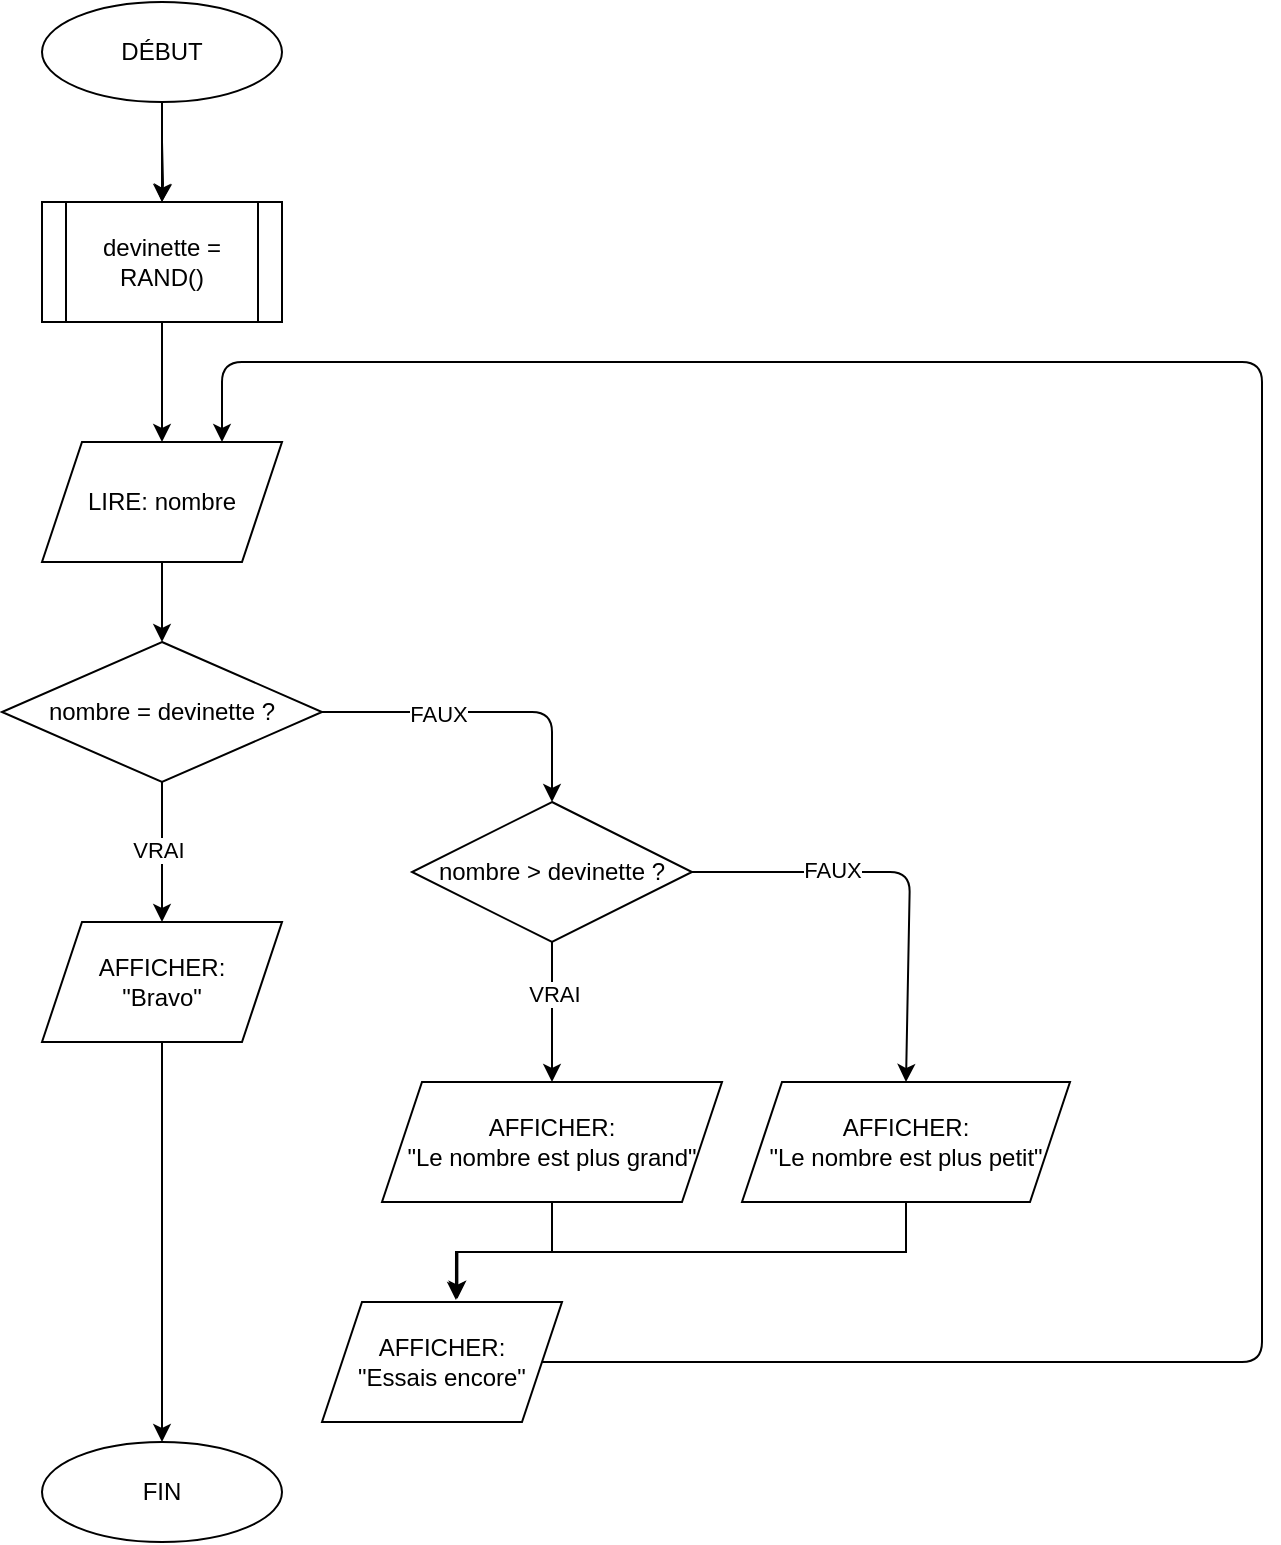 <mxfile pages="7">
    <diagram name="Page-1" id="5eX4Q030cal43u4tE9cf">
        <mxGraphModel dx="772" dy="374" grid="1" gridSize="10" guides="1" tooltips="1" connect="1" arrows="1" fold="1" page="1" pageScale="1" pageWidth="827" pageHeight="1169" math="0" shadow="0">
            <root>
                <mxCell id="0"/>
                <mxCell id="1" parent="0"/>
                <mxCell id="2" value="" style="edgeStyle=orthogonalEdgeStyle;rounded=0;orthogonalLoop=1;jettySize=auto;html=1;" edge="1" parent="1" target="5">
                    <mxGeometry relative="1" as="geometry">
                        <mxPoint x="120" y="160" as="sourcePoint"/>
                    </mxGeometry>
                </mxCell>
                <mxCell id="4" style="edgeStyle=none;html=1;exitX=0.5;exitY=1;exitDx=0;exitDy=0;entryX=0.5;entryY=0;entryDx=0;entryDy=0;" edge="1" parent="1" source="5" target="7">
                    <mxGeometry relative="1" as="geometry"/>
                </mxCell>
                <mxCell id="5" value="devinette = RAND()" style="shape=process;whiteSpace=wrap;html=1;backgroundOutline=1;" vertex="1" parent="1">
                    <mxGeometry x="60" y="190" width="120" height="60" as="geometry"/>
                </mxCell>
                <mxCell id="6" style="edgeStyle=none;html=1;exitX=0.5;exitY=1;exitDx=0;exitDy=0;entryX=0.5;entryY=0;entryDx=0;entryDy=0;" edge="1" parent="1" source="7" target="12">
                    <mxGeometry relative="1" as="geometry"/>
                </mxCell>
                <mxCell id="7" value="LIRE: nombre" style="shape=parallelogram;perimeter=parallelogramPerimeter;whiteSpace=wrap;html=1;fixedSize=1;" vertex="1" parent="1">
                    <mxGeometry x="60" y="310" width="120" height="60" as="geometry"/>
                </mxCell>
                <mxCell id="8" style="edgeStyle=none;html=1;exitX=0.5;exitY=1;exitDx=0;exitDy=0;entryX=0.5;entryY=0;entryDx=0;entryDy=0;" edge="1" parent="1" source="12" target="14">
                    <mxGeometry relative="1" as="geometry"/>
                </mxCell>
                <mxCell id="9" value="VRAI" style="edgeLabel;html=1;align=center;verticalAlign=middle;resizable=0;points=[];" vertex="1" connectable="0" parent="8">
                    <mxGeometry x="-0.048" y="-2" relative="1" as="geometry">
                        <mxPoint as="offset"/>
                    </mxGeometry>
                </mxCell>
                <mxCell id="10" style="edgeStyle=none;html=1;exitX=1;exitY=0.5;exitDx=0;exitDy=0;entryX=0.5;entryY=0;entryDx=0;entryDy=0;" edge="1" parent="1" source="12" target="21">
                    <mxGeometry relative="1" as="geometry">
                        <Array as="points">
                            <mxPoint x="315" y="445"/>
                        </Array>
                        <mxPoint x="290" y="490" as="targetPoint"/>
                    </mxGeometry>
                </mxCell>
                <mxCell id="11" value="FAUX" style="edgeLabel;html=1;align=center;verticalAlign=middle;resizable=0;points=[];" vertex="1" connectable="0" parent="10">
                    <mxGeometry x="-0.273" y="-1" relative="1" as="geometry">
                        <mxPoint as="offset"/>
                    </mxGeometry>
                </mxCell>
                <mxCell id="12" value="nombre = devinette ?" style="rhombus;whiteSpace=wrap;html=1;" vertex="1" parent="1">
                    <mxGeometry x="40" y="410" width="160" height="70" as="geometry"/>
                </mxCell>
                <mxCell id="13" style="edgeStyle=none;html=1;exitX=0.5;exitY=1;exitDx=0;exitDy=0;entryX=0.5;entryY=0;entryDx=0;entryDy=0;" edge="1" parent="1" source="14" target="30">
                    <mxGeometry relative="1" as="geometry">
                        <mxPoint x="120" y="660" as="targetPoint"/>
                    </mxGeometry>
                </mxCell>
                <mxCell id="14" value="AFFICHER:&lt;br&gt;&quot;Bravo&quot;" style="shape=parallelogram;perimeter=parallelogramPerimeter;whiteSpace=wrap;html=1;fixedSize=1;" vertex="1" parent="1">
                    <mxGeometry x="60" y="550" width="120" height="60" as="geometry"/>
                </mxCell>
                <mxCell id="15" style="edgeStyle=none;html=1;entryX=0.75;entryY=0;entryDx=0;entryDy=0;exitX=1;exitY=0.5;exitDx=0;exitDy=0;" edge="1" parent="1" source="16" target="7">
                    <mxGeometry relative="1" as="geometry">
                        <Array as="points">
                            <mxPoint x="470" y="770"/>
                            <mxPoint x="670" y="770"/>
                            <mxPoint x="670" y="270"/>
                            <mxPoint x="480" y="270"/>
                            <mxPoint x="150" y="270"/>
                        </Array>
                        <mxPoint x="360" y="720" as="sourcePoint"/>
                    </mxGeometry>
                </mxCell>
                <mxCell id="16" value="AFFICHER:&lt;br&gt;&quot;Essais encore&quot;" style="shape=parallelogram;perimeter=parallelogramPerimeter;whiteSpace=wrap;html=1;fixedSize=1;" vertex="1" parent="1">
                    <mxGeometry x="200" y="740" width="120" height="60" as="geometry"/>
                </mxCell>
                <mxCell id="17" style="edgeStyle=none;html=1;exitX=0.5;exitY=1;exitDx=0;exitDy=0;entryX=0.5;entryY=0;entryDx=0;entryDy=0;" edge="1" parent="1" target="5" source="28">
                    <mxGeometry relative="1" as="geometry">
                        <mxPoint x="120" y="160" as="sourcePoint"/>
                    </mxGeometry>
                </mxCell>
                <mxCell id="19" style="edgeStyle=orthogonalEdgeStyle;rounded=0;orthogonalLoop=1;jettySize=auto;html=1;exitX=0.5;exitY=1;exitDx=0;exitDy=0;entryX=0.5;entryY=0;entryDx=0;entryDy=0;" edge="1" parent="1" source="21" target="24">
                    <mxGeometry relative="1" as="geometry"/>
                </mxCell>
                <mxCell id="20" value="VRAI" style="edgeLabel;html=1;align=center;verticalAlign=middle;resizable=0;points=[];" vertex="1" connectable="0" parent="19">
                    <mxGeometry x="-0.267" y="1" relative="1" as="geometry">
                        <mxPoint as="offset"/>
                    </mxGeometry>
                </mxCell>
                <mxCell id="21" value="nombre &amp;gt; devinette ?" style="rhombus;whiteSpace=wrap;html=1;" vertex="1" parent="1">
                    <mxGeometry x="245" y="490" width="140" height="70" as="geometry"/>
                </mxCell>
                <mxCell id="22" style="edgeStyle=none;html=1;exitX=1;exitY=0.5;exitDx=0;exitDy=0;entryX=0.5;entryY=0;entryDx=0;entryDy=0;" edge="1" parent="1" source="21" target="25">
                    <mxGeometry relative="1" as="geometry">
                        <Array as="points">
                            <mxPoint x="494" y="525"/>
                        </Array>
                        <mxPoint x="390" y="530" as="sourcePoint"/>
                        <mxPoint x="470" y="600" as="targetPoint"/>
                    </mxGeometry>
                </mxCell>
                <mxCell id="23" value="FAUX" style="edgeLabel;html=1;align=center;verticalAlign=middle;resizable=0;points=[];" vertex="1" connectable="0" parent="22">
                    <mxGeometry x="-0.346" y="1" relative="1" as="geometry">
                        <mxPoint as="offset"/>
                    </mxGeometry>
                </mxCell>
                <mxCell id="24" value="AFFICHER:&lt;br&gt;&quot;Le nombre est plus grand&quot;" style="shape=parallelogram;perimeter=parallelogramPerimeter;whiteSpace=wrap;html=1;fixedSize=1;" vertex="1" parent="1">
                    <mxGeometry x="230" y="630" width="170" height="60" as="geometry"/>
                </mxCell>
                <mxCell id="25" value="AFFICHER:&lt;br&gt;&quot;Le nombre est plus petit&quot;" style="shape=parallelogram;perimeter=parallelogramPerimeter;whiteSpace=wrap;html=1;fixedSize=1;" vertex="1" parent="1">
                    <mxGeometry x="410" y="630" width="164" height="60" as="geometry"/>
                </mxCell>
                <mxCell id="26" style="edgeStyle=orthogonalEdgeStyle;rounded=0;orthogonalLoop=1;jettySize=auto;html=1;exitX=0.5;exitY=1;exitDx=0;exitDy=0;entryX=0.558;entryY=-0.017;entryDx=0;entryDy=0;entryPerimeter=0;" edge="1" parent="1" source="24" target="16">
                    <mxGeometry relative="1" as="geometry"/>
                </mxCell>
                <mxCell id="27" style="edgeStyle=orthogonalEdgeStyle;rounded=0;orthogonalLoop=1;jettySize=auto;html=1;exitX=0.5;exitY=1;exitDx=0;exitDy=0;entryX=0.564;entryY=-0.028;entryDx=0;entryDy=0;entryPerimeter=0;" edge="1" parent="1" source="25" target="16">
                    <mxGeometry relative="1" as="geometry"/>
                </mxCell>
                <mxCell id="28" value="DÉBUT" style="ellipse;whiteSpace=wrap;html=1;" vertex="1" parent="1">
                    <mxGeometry x="60" y="90" width="120" height="50" as="geometry"/>
                </mxCell>
                <mxCell id="30" value="FIN" style="ellipse;whiteSpace=wrap;html=1;" vertex="1" parent="1">
                    <mxGeometry x="60" y="810" width="120" height="50" as="geometry"/>
                </mxCell>
            </root>
        </mxGraphModel>
    </diagram>
    <diagram id="BtFexejdZ64q9sORLQ9k" name="Page-2">
        <mxGraphModel dx="1034" dy="458" grid="1" gridSize="10" guides="1" tooltips="1" connect="1" arrows="1" fold="1" page="1" pageScale="1" pageWidth="827" pageHeight="1169" math="0" shadow="0">
            <root>
                <mxCell id="0"/>
                <mxCell id="1" parent="0"/>
                <mxCell id="m4159YTi05dSgR7cBVEY-1" style="edgeStyle=none;html=1;exitX=0.5;exitY=1;exitDx=0;exitDy=0;entryX=0.5;entryY=0;entryDx=0;entryDy=0;" edge="1" parent="1" source="m4159YTi05dSgR7cBVEY-2" target="m4159YTi05dSgR7cBVEY-5">
                    <mxGeometry relative="1" as="geometry"/>
                </mxCell>
                <mxCell id="m4159YTi05dSgR7cBVEY-2" value="DÉBUT" style="rounded=1;whiteSpace=wrap;html=1;" vertex="1" parent="1">
                    <mxGeometry x="70" y="130" width="120" height="60" as="geometry"/>
                </mxCell>
                <mxCell id="m4159YTi05dSgR7cBVEY-3" value="FIN" style="rounded=1;whiteSpace=wrap;html=1;" vertex="1" parent="1">
                    <mxGeometry x="70" y="890" width="120" height="60" as="geometry"/>
                </mxCell>
                <mxCell id="m4159YTi05dSgR7cBVEY-4" style="edgeStyle=none;html=1;exitX=0.5;exitY=1;exitDx=0;exitDy=0;entryX=0.5;entryY=0;entryDx=0;entryDy=0;" edge="1" parent="1" source="m4159YTi05dSgR7cBVEY-5" target="m4159YTi05dSgR7cBVEY-7">
                    <mxGeometry relative="1" as="geometry"/>
                </mxCell>
                <mxCell id="m4159YTi05dSgR7cBVEY-5" value="AFFICHER &quot;Veuillez saisir la longueur du rectangle&quot;" style="rounded=0;whiteSpace=wrap;html=1;" vertex="1" parent="1">
                    <mxGeometry x="70" y="230" width="120" height="60" as="geometry"/>
                </mxCell>
                <mxCell id="m4159YTi05dSgR7cBVEY-6" value="" style="edgeStyle=none;html=1;" edge="1" parent="1" source="m4159YTi05dSgR7cBVEY-7" target="m4159YTi05dSgR7cBVEY-9">
                    <mxGeometry relative="1" as="geometry"/>
                </mxCell>
                <mxCell id="m4159YTi05dSgR7cBVEY-7" value="LIRE longueur" style="shape=parallelogram;perimeter=parallelogramPerimeter;whiteSpace=wrap;html=1;fixedSize=1;" vertex="1" parent="1">
                    <mxGeometry x="70" y="330" width="120" height="60" as="geometry"/>
                </mxCell>
                <mxCell id="m4159YTi05dSgR7cBVEY-8" value="" style="edgeStyle=none;html=1;" edge="1" parent="1" source="m4159YTi05dSgR7cBVEY-9" target="m4159YTi05dSgR7cBVEY-11">
                    <mxGeometry relative="1" as="geometry"/>
                </mxCell>
                <mxCell id="m4159YTi05dSgR7cBVEY-9" value="AFFICHER &quot;Veuillez saisir la largeur du rectangle&quot;" style="whiteSpace=wrap;html=1;" vertex="1" parent="1">
                    <mxGeometry x="70" y="440" width="120" height="60" as="geometry"/>
                </mxCell>
                <mxCell id="m4159YTi05dSgR7cBVEY-10" value="" style="edgeStyle=none;html=1;" edge="1" parent="1" source="m4159YTi05dSgR7cBVEY-11" target="m4159YTi05dSgR7cBVEY-13">
                    <mxGeometry relative="1" as="geometry"/>
                </mxCell>
                <mxCell id="m4159YTi05dSgR7cBVEY-11" value="LIRE largeur" style="shape=parallelogram;perimeter=parallelogramPerimeter;whiteSpace=wrap;html=1;fixedSize=1;" vertex="1" parent="1">
                    <mxGeometry x="70" y="550" width="120" height="60" as="geometry"/>
                </mxCell>
                <mxCell id="m4159YTi05dSgR7cBVEY-12" value="" style="edgeStyle=none;html=1;" edge="1" parent="1" source="m4159YTi05dSgR7cBVEY-13" target="m4159YTi05dSgR7cBVEY-15">
                    <mxGeometry relative="1" as="geometry"/>
                </mxCell>
                <mxCell id="m4159YTi05dSgR7cBVEY-13" value="CALCULER aire = longueur x largeur" style="whiteSpace=wrap;html=1;" vertex="1" parent="1">
                    <mxGeometry x="70" y="670" width="120" height="60" as="geometry"/>
                </mxCell>
                <mxCell id="m4159YTi05dSgR7cBVEY-14" style="edgeStyle=none;html=1;exitX=0.5;exitY=1;exitDx=0;exitDy=0;entryX=0.5;entryY=0;entryDx=0;entryDy=0;" edge="1" parent="1" source="m4159YTi05dSgR7cBVEY-15" target="m4159YTi05dSgR7cBVEY-3">
                    <mxGeometry relative="1" as="geometry"/>
                </mxCell>
                <mxCell id="m4159YTi05dSgR7cBVEY-15" value="AFFICHER &quot;L'aire du rectangle est: &quot; aire" style="whiteSpace=wrap;html=1;" vertex="1" parent="1">
                    <mxGeometry x="70" y="790" width="120" height="60" as="geometry"/>
                </mxCell>
            </root>
        </mxGraphModel>
    </diagram>
    <diagram id="sdB3q6RiLR2rOzRtmzpr" name="Page-3">
        <mxGraphModel dx="392" dy="451" grid="1" gridSize="10" guides="1" tooltips="1" connect="1" arrows="1" fold="1" page="1" pageScale="1" pageWidth="827" pageHeight="1169" math="0" shadow="0">
            <root>
                <mxCell id="0"/>
                <mxCell id="1" parent="0"/>
                <mxCell id="srWkxfmoEyLZCl1tzg56-6" style="edgeStyle=orthogonalEdgeStyle;rounded=0;orthogonalLoop=1;jettySize=auto;html=1;exitX=0.5;exitY=1;exitDx=0;exitDy=0;entryX=0.5;entryY=0;entryDx=0;entryDy=0;" edge="1" parent="1" source="1Uzi8sGTm2Drs4TYPaYb-1" target="srWkxfmoEyLZCl1tzg56-1">
                    <mxGeometry relative="1" as="geometry"/>
                </mxCell>
                <mxCell id="1Uzi8sGTm2Drs4TYPaYb-1" value="DÉBUT" style="rounded=1;whiteSpace=wrap;html=1;" vertex="1" parent="1">
                    <mxGeometry x="120" y="40" width="120" height="60" as="geometry"/>
                </mxCell>
                <mxCell id="srWkxfmoEyLZCl1tzg56-8" style="edgeStyle=orthogonalEdgeStyle;rounded=0;orthogonalLoop=1;jettySize=auto;html=1;exitX=0.5;exitY=1;exitDx=0;exitDy=0;" edge="1" parent="1" source="1Uzi8sGTm2Drs4TYPaYb-2" target="srWkxfmoEyLZCl1tzg56-2">
                    <mxGeometry relative="1" as="geometry"/>
                </mxCell>
                <mxCell id="1Uzi8sGTm2Drs4TYPaYb-2" value="LIRE rayon" style="shape=parallelogram;perimeter=parallelogramPerimeter;whiteSpace=wrap;html=1;fixedSize=1;" vertex="1" parent="1">
                    <mxGeometry x="90" y="270" width="160" height="60" as="geometry"/>
                </mxCell>
                <mxCell id="srWkxfmoEyLZCl1tzg56-1" value="AFFICHER &quot;&lt;span style=&quot;font-size: 11pt; line-height: 15.693px;&quot;&gt;Veuillez saisir le rayon du cercle :&lt;/span&gt;&quot;" style="rounded=0;whiteSpace=wrap;html=1;" vertex="1" parent="1">
                    <mxGeometry x="100" y="160" width="160" height="60" as="geometry"/>
                </mxCell>
                <mxCell id="srWkxfmoEyLZCl1tzg56-9" value="" style="edgeStyle=orthogonalEdgeStyle;rounded=0;orthogonalLoop=1;jettySize=auto;html=1;" edge="1" parent="1" source="srWkxfmoEyLZCl1tzg56-2" target="srWkxfmoEyLZCl1tzg56-3">
                    <mxGeometry relative="1" as="geometry"/>
                </mxCell>
                <mxCell id="srWkxfmoEyLZCl1tzg56-2" value="CALCULER circonference = 2 * PI * rayon" style="rounded=0;whiteSpace=wrap;html=1;" vertex="1" parent="1">
                    <mxGeometry x="90" y="370" width="160" height="60" as="geometry"/>
                </mxCell>
                <mxCell id="srWkxfmoEyLZCl1tzg56-10" value="" style="edgeStyle=orthogonalEdgeStyle;rounded=0;orthogonalLoop=1;jettySize=auto;html=1;" edge="1" parent="1" source="srWkxfmoEyLZCl1tzg56-3" target="srWkxfmoEyLZCl1tzg56-5">
                    <mxGeometry relative="1" as="geometry"/>
                </mxCell>
                <mxCell id="srWkxfmoEyLZCl1tzg56-3" value="AFFICHER &quot;&lt;span style=&quot;font-size:11.0pt;line-height:107%;&lt;br/&gt;font-family:&amp;quot;Calibri&amp;quot;,sans-serif;mso-ascii-theme-font:minor-latin;mso-fareast-font-family:&lt;br/&gt;Calibri;mso-fareast-theme-font:minor-latin;mso-hansi-theme-font:minor-latin;&lt;br/&gt;mso-bidi-theme-font:minor-latin;mso-ansi-language:FR-CA;mso-fareast-language:&lt;br/&gt;EN-US;mso-bidi-language:AR-SA&quot;&gt;La circonférence du cercle est : &quot;&lt;br/&gt;circonference&lt;/span&gt;&quot;" style="rounded=0;whiteSpace=wrap;html=1;" vertex="1" parent="1">
                    <mxGeometry x="75" y="470" width="190" height="60" as="geometry"/>
                </mxCell>
                <mxCell id="srWkxfmoEyLZCl1tzg56-5" value="FIN" style="rounded=1;whiteSpace=wrap;html=1;" vertex="1" parent="1">
                    <mxGeometry x="110" y="585" width="120" height="60" as="geometry"/>
                </mxCell>
                <mxCell id="srWkxfmoEyLZCl1tzg56-7" style="edgeStyle=orthogonalEdgeStyle;rounded=0;orthogonalLoop=1;jettySize=auto;html=1;exitX=0.5;exitY=1;exitDx=0;exitDy=0;entryX=0.558;entryY=-0.017;entryDx=0;entryDy=0;entryPerimeter=0;" edge="1" parent="1" source="srWkxfmoEyLZCl1tzg56-1" target="1Uzi8sGTm2Drs4TYPaYb-2">
                    <mxGeometry relative="1" as="geometry"/>
                </mxCell>
            </root>
        </mxGraphModel>
    </diagram>
    <diagram id="1wRHwCY2B2gN1H9mx7yu" name="Page-4">
        <mxGraphModel dx="392" dy="451" grid="1" gridSize="10" guides="1" tooltips="1" connect="1" arrows="1" fold="1" page="1" pageScale="1" pageWidth="827" pageHeight="1169" math="0" shadow="0">
            <root>
                <mxCell id="0"/>
                <mxCell id="1" parent="0"/>
                <mxCell id="6Qdc_yV_WzYwVpa7C919-7" style="edgeStyle=orthogonalEdgeStyle;rounded=0;orthogonalLoop=1;jettySize=auto;html=1;exitX=0.5;exitY=1;exitDx=0;exitDy=0;entryX=0.5;entryY=0;entryDx=0;entryDy=0;" edge="1" parent="1" source="6Qdc_yV_WzYwVpa7C919-1" target="6Qdc_yV_WzYwVpa7C919-2">
                    <mxGeometry relative="1" as="geometry"/>
                </mxCell>
                <mxCell id="6Qdc_yV_WzYwVpa7C919-1" value="DÉBUT" style="rounded=1;whiteSpace=wrap;html=1;" vertex="1" parent="1">
                    <mxGeometry x="130" y="30" width="120" height="60" as="geometry"/>
                </mxCell>
                <mxCell id="6Qdc_yV_WzYwVpa7C919-8" style="edgeStyle=orthogonalEdgeStyle;rounded=0;orthogonalLoop=1;jettySize=auto;html=1;exitX=0.5;exitY=1;exitDx=0;exitDy=0;" edge="1" parent="1" source="6Qdc_yV_WzYwVpa7C919-2" target="6Qdc_yV_WzYwVpa7C919-3">
                    <mxGeometry relative="1" as="geometry"/>
                </mxCell>
                <mxCell id="6Qdc_yV_WzYwVpa7C919-2" value="AFFICHER &quot;&lt;span style=&quot;font-size:11.0pt;line-height:107%;&lt;br/&gt;font-family:&amp;quot;Calibri&amp;quot;,sans-serif;mso-ascii-theme-font:minor-latin;mso-fareast-font-family:&lt;br/&gt;Calibri;mso-fareast-theme-font:minor-latin;mso-hansi-theme-font:minor-latin;&lt;br/&gt;mso-bidi-theme-font:minor-latin;mso-ansi-language:FR-CA;mso-fareast-language:&lt;br/&gt;EN-US;mso-bidi-language:AR-SA&quot;&gt;Veuillez saisir une température en Fahrenheit :&lt;/span&gt;&quot;" style="rounded=0;whiteSpace=wrap;html=1;" vertex="1" parent="1">
                    <mxGeometry x="115" y="140" width="150" height="60" as="geometry"/>
                </mxCell>
                <mxCell id="6Qdc_yV_WzYwVpa7C919-9" value="" style="edgeStyle=orthogonalEdgeStyle;rounded=0;orthogonalLoop=1;jettySize=auto;html=1;" edge="1" parent="1" source="6Qdc_yV_WzYwVpa7C919-3" target="6Qdc_yV_WzYwVpa7C919-4">
                    <mxGeometry relative="1" as="geometry"/>
                </mxCell>
                <mxCell id="6Qdc_yV_WzYwVpa7C919-3" value="LIRE tempFarenheit" style="shape=parallelogram;perimeter=parallelogramPerimeter;whiteSpace=wrap;html=1;fixedSize=1;" vertex="1" parent="1">
                    <mxGeometry x="120" y="260" width="140" height="50" as="geometry"/>
                </mxCell>
                <mxCell id="6Qdc_yV_WzYwVpa7C919-10" value="" style="edgeStyle=orthogonalEdgeStyle;rounded=0;orthogonalLoop=1;jettySize=auto;html=1;" edge="1" parent="1" source="6Qdc_yV_WzYwVpa7C919-4" target="6Qdc_yV_WzYwVpa7C919-5">
                    <mxGeometry relative="1" as="geometry"/>
                </mxCell>
                <mxCell id="6Qdc_yV_WzYwVpa7C919-4" value="CALCULER tempCelsius = (tempFarenheit - 32) * 5 / 9" style="rounded=0;whiteSpace=wrap;html=1;" vertex="1" parent="1">
                    <mxGeometry x="112.5" y="370" width="155" height="60" as="geometry"/>
                </mxCell>
                <mxCell id="6Qdc_yV_WzYwVpa7C919-11" value="" style="edgeStyle=orthogonalEdgeStyle;rounded=0;orthogonalLoop=1;jettySize=auto;html=1;" edge="1" parent="1" source="6Qdc_yV_WzYwVpa7C919-5" target="6Qdc_yV_WzYwVpa7C919-6">
                    <mxGeometry relative="1" as="geometry"/>
                </mxCell>
                <mxCell id="6Qdc_yV_WzYwVpa7C919-5" value="AFFICHER &quot;&lt;span style=&quot;font-size:11.0pt;line-height:107%;&lt;br/&gt;font-family:&amp;quot;Calibri&amp;quot;,sans-serif;mso-ascii-theme-font:minor-latin;mso-fareast-font-family:&lt;br/&gt;Calibri;mso-fareast-theme-font:minor-latin;mso-hansi-theme-font:minor-latin;&lt;br/&gt;mso-bidi-theme-font:minor-latin;mso-ansi-language:FR-CA;mso-fareast-language:&lt;br/&gt;EN-US;mso-bidi-language:AR-SA&quot;&gt;La température en Celsius est : &quot;&lt;br/&gt;tempCelsius&lt;/span&gt;&lt;span style=&quot;color: rgba(0, 0, 0, 0); font-family: monospace; font-size: 0px; text-align: start; text-wrap: nowrap;&quot;&gt;%3CmxGraphModel%3E%3Croot%3E%3CmxCell%20id%3D%220%22%2F%3E%3CmxCell%20id%3D%221%22%20parent%3D%220%22%2F%3E%3CmxCell%20id%3D%222%22%20value%3D%22AFFICHER%20%26quot%3B%26lt%3Bspan%20style%3D%26quot%3Bfont-size%3A11.0pt%3Bline-height%3A107%25%3B%26lt%3Bbr%2F%26gt%3Bfont-family%3A%26amp%3Bquot%3BCalibri%26amp%3Bquot%3B%2Csans-serif%3Bmso-ascii-theme-font%3Aminor-latin%3Bmso-fareast-font-family%3A%26lt%3Bbr%2F%26gt%3BCalibri%3Bmso-fareast-theme-font%3Aminor-latin%3Bmso-hansi-theme-font%3Aminor-latin%3B%26lt%3Bbr%2F%26gt%3Bmso-bidi-theme-font%3Aminor-latin%3Bmso-ansi-language%3AFR-CA%3Bmso-fareast-language%3A%26lt%3Bbr%2F%26gt%3BEN-US%3Bmso-bidi-language%3AAR-SA%26quot%3B%26gt%3BVeuillez%20saisir%20une%20temp%C3%A9rature%20en%20Fahrenheit%20%3A%26lt%3B%2Fspan%26gt%3B%26quot%3B%22%20style%3D%22rounded%3D0%3BwhiteSpace%3Dwrap%3Bhtml%3D1%3B%22%20vertex%3D%221%22%20parent%3D%221%22%3E%3CmxGeometry%20x%3D%22115%22%20y%3D%22140%22%20width%3D%22150%22%20height%3D%2260%22%20as%3D%22geometry%22%2F%3E%3C%2FmxCell%3E%3C%2Froot%3E%3C%2FmxGraphModel%3E&lt;/span&gt;&quot;" style="rounded=0;whiteSpace=wrap;html=1;" vertex="1" parent="1">
                    <mxGeometry x="105" y="470" width="170" height="70" as="geometry"/>
                </mxCell>
                <mxCell id="6Qdc_yV_WzYwVpa7C919-6" value="FIN" style="rounded=1;whiteSpace=wrap;html=1;" vertex="1" parent="1">
                    <mxGeometry x="130" y="570" width="120" height="60" as="geometry"/>
                </mxCell>
            </root>
        </mxGraphModel>
    </diagram>
    <diagram id="-vMFQqii8Rf9ohioS8Fd" name="Page-5">
        <mxGraphModel dx="537" dy="457" grid="1" gridSize="10" guides="1" tooltips="1" connect="1" arrows="1" fold="1" page="1" pageScale="1" pageWidth="827" pageHeight="1169" math="0" shadow="0">
            <root>
                <mxCell id="0"/>
                <mxCell id="1" parent="0"/>
                <mxCell id="SHipN6LYyHBsjLesFodC-18" value="" style="edgeStyle=orthogonalEdgeStyle;rounded=0;orthogonalLoop=1;jettySize=auto;html=1;" edge="1" parent="1" source="SHipN6LYyHBsjLesFodC-1" target="SHipN6LYyHBsjLesFodC-3">
                    <mxGeometry relative="1" as="geometry"/>
                </mxCell>
                <mxCell id="SHipN6LYyHBsjLesFodC-1" value="DÉBUT" style="rounded=1;whiteSpace=wrap;html=1;" vertex="1" parent="1">
                    <mxGeometry x="60" y="100" width="120" height="60" as="geometry"/>
                </mxCell>
                <mxCell id="SHipN6LYyHBsjLesFodC-2" style="edgeStyle=none;html=1;exitX=0.5;exitY=1;exitDx=0;exitDy=0;entryX=0.5;entryY=0;entryDx=0;entryDy=0;" edge="1" parent="1" source="SHipN6LYyHBsjLesFodC-3" target="SHipN6LYyHBsjLesFodC-5">
                    <mxGeometry relative="1" as="geometry"/>
                </mxCell>
                <mxCell id="SHipN6LYyHBsjLesFodC-3" value="devinette = RAND()" style="shape=process;whiteSpace=wrap;html=1;backgroundOutline=1;" vertex="1" parent="1">
                    <mxGeometry x="60" y="190" width="120" height="60" as="geometry"/>
                </mxCell>
                <mxCell id="SHipN6LYyHBsjLesFodC-4" style="edgeStyle=none;html=1;exitX=0.5;exitY=1;exitDx=0;exitDy=0;entryX=0.5;entryY=0;entryDx=0;entryDy=0;" edge="1" parent="1" source="SHipN6LYyHBsjLesFodC-5" target="SHipN6LYyHBsjLesFodC-8">
                    <mxGeometry relative="1" as="geometry"/>
                </mxCell>
                <mxCell id="SHipN6LYyHBsjLesFodC-5" value="LIRE: nombre" style="shape=parallelogram;perimeter=parallelogramPerimeter;whiteSpace=wrap;html=1;fixedSize=1;" vertex="1" parent="1">
                    <mxGeometry x="60" y="310" width="120" height="60" as="geometry"/>
                </mxCell>
                <mxCell id="SHipN6LYyHBsjLesFodC-6" style="edgeStyle=none;html=1;exitX=0.5;exitY=1;exitDx=0;exitDy=0;entryX=0.5;entryY=0;entryDx=0;entryDy=0;" edge="1" parent="1" source="SHipN6LYyHBsjLesFodC-8" target="SHipN6LYyHBsjLesFodC-10">
                    <mxGeometry relative="1" as="geometry"/>
                </mxCell>
                <mxCell id="PKFRK5z6AfM6bTwOZrg8-7" value="VRAI" style="edgeLabel;html=1;align=center;verticalAlign=middle;resizable=0;points=[];" vertex="1" connectable="0" parent="SHipN6LYyHBsjLesFodC-6">
                    <mxGeometry x="-0.048" y="-2" relative="1" as="geometry">
                        <mxPoint as="offset"/>
                    </mxGeometry>
                </mxCell>
                <mxCell id="SHipN6LYyHBsjLesFodC-7" style="edgeStyle=none;html=1;exitX=1;exitY=0.5;exitDx=0;exitDy=0;entryX=0.5;entryY=0;entryDx=0;entryDy=0;" edge="1" parent="1" source="SHipN6LYyHBsjLesFodC-8" target="PKFRK5z6AfM6bTwOZrg8-2">
                    <mxGeometry relative="1" as="geometry">
                        <Array as="points">
                            <mxPoint x="315" y="445"/>
                        </Array>
                        <mxPoint x="290" y="490" as="targetPoint"/>
                    </mxGeometry>
                </mxCell>
                <mxCell id="PKFRK5z6AfM6bTwOZrg8-8" value="FAUX" style="edgeLabel;html=1;align=center;verticalAlign=middle;resizable=0;points=[];" vertex="1" connectable="0" parent="SHipN6LYyHBsjLesFodC-7">
                    <mxGeometry x="-0.273" y="-1" relative="1" as="geometry">
                        <mxPoint as="offset"/>
                    </mxGeometry>
                </mxCell>
                <mxCell id="SHipN6LYyHBsjLesFodC-8" value="nombre = devinette ?" style="rhombus;whiteSpace=wrap;html=1;" vertex="1" parent="1">
                    <mxGeometry x="40" y="410" width="160" height="70" as="geometry"/>
                </mxCell>
                <mxCell id="SHipN6LYyHBsjLesFodC-9" style="edgeStyle=none;html=1;exitX=0.5;exitY=1;exitDx=0;exitDy=0;entryX=0.5;entryY=0;entryDx=0;entryDy=0;" edge="1" parent="1" source="SHipN6LYyHBsjLesFodC-10" target="SHipN6LYyHBsjLesFodC-15">
                    <mxGeometry relative="1" as="geometry"/>
                </mxCell>
                <mxCell id="SHipN6LYyHBsjLesFodC-10" value="AFFICHER:&lt;br&gt;&quot;Bravo&quot;" style="shape=parallelogram;perimeter=parallelogramPerimeter;whiteSpace=wrap;html=1;fixedSize=1;" vertex="1" parent="1">
                    <mxGeometry x="60" y="550" width="120" height="60" as="geometry"/>
                </mxCell>
                <mxCell id="SHipN6LYyHBsjLesFodC-11" style="edgeStyle=none;html=1;entryX=0.75;entryY=0;entryDx=0;entryDy=0;exitX=1;exitY=0.5;exitDx=0;exitDy=0;" edge="1" parent="1" source="SHipN6LYyHBsjLesFodC-12" target="SHipN6LYyHBsjLesFodC-5">
                    <mxGeometry relative="1" as="geometry">
                        <Array as="points">
                            <mxPoint x="470" y="770"/>
                            <mxPoint x="670" y="770"/>
                            <mxPoint x="670" y="270"/>
                            <mxPoint x="480" y="270"/>
                            <mxPoint x="150" y="270"/>
                        </Array>
                        <mxPoint x="360" y="720" as="sourcePoint"/>
                    </mxGeometry>
                </mxCell>
                <mxCell id="SHipN6LYyHBsjLesFodC-12" value="AFFICHER:&lt;br&gt;&quot;Essais encore&quot;" style="shape=parallelogram;perimeter=parallelogramPerimeter;whiteSpace=wrap;html=1;fixedSize=1;" vertex="1" parent="1">
                    <mxGeometry x="200" y="740" width="120" height="60" as="geometry"/>
                </mxCell>
                <mxCell id="SHipN6LYyHBsjLesFodC-13" style="edgeStyle=none;html=1;exitX=0.5;exitY=1;exitDx=0;exitDy=0;entryX=0.5;entryY=0;entryDx=0;entryDy=0;" edge="1" parent="1" target="SHipN6LYyHBsjLesFodC-3">
                    <mxGeometry relative="1" as="geometry">
                        <mxPoint x="120" y="160" as="sourcePoint"/>
                    </mxGeometry>
                </mxCell>
                <mxCell id="SHipN6LYyHBsjLesFodC-15" value="FIN" style="rounded=1;whiteSpace=wrap;html=1;" vertex="1" parent="1">
                    <mxGeometry x="60" y="660" width="120" height="60" as="geometry"/>
                </mxCell>
                <mxCell id="PKFRK5z6AfM6bTwOZrg8-5" style="edgeStyle=orthogonalEdgeStyle;rounded=0;orthogonalLoop=1;jettySize=auto;html=1;exitX=0.5;exitY=1;exitDx=0;exitDy=0;entryX=0.5;entryY=0;entryDx=0;entryDy=0;" edge="1" parent="1" source="PKFRK5z6AfM6bTwOZrg8-2" target="PKFRK5z6AfM6bTwOZrg8-4">
                    <mxGeometry relative="1" as="geometry"/>
                </mxCell>
                <mxCell id="PKFRK5z6AfM6bTwOZrg8-6" value="VRAI" style="edgeLabel;html=1;align=center;verticalAlign=middle;resizable=0;points=[];" vertex="1" connectable="0" parent="PKFRK5z6AfM6bTwOZrg8-5">
                    <mxGeometry x="-0.267" y="1" relative="1" as="geometry">
                        <mxPoint as="offset"/>
                    </mxGeometry>
                </mxCell>
                <mxCell id="PKFRK5z6AfM6bTwOZrg8-2" value="nombre &amp;gt; devinette ?" style="rhombus;whiteSpace=wrap;html=1;" vertex="1" parent="1">
                    <mxGeometry x="245" y="490" width="140" height="70" as="geometry"/>
                </mxCell>
                <mxCell id="PKFRK5z6AfM6bTwOZrg8-3" style="edgeStyle=none;html=1;exitX=1;exitY=0.5;exitDx=0;exitDy=0;entryX=0.5;entryY=0;entryDx=0;entryDy=0;" edge="1" parent="1" source="PKFRK5z6AfM6bTwOZrg8-2" target="PKFRK5z6AfM6bTwOZrg8-9">
                    <mxGeometry relative="1" as="geometry">
                        <Array as="points">
                            <mxPoint x="494" y="525"/>
                        </Array>
                        <mxPoint x="390" y="530" as="sourcePoint"/>
                        <mxPoint x="470" y="600" as="targetPoint"/>
                    </mxGeometry>
                </mxCell>
                <mxCell id="PKFRK5z6AfM6bTwOZrg8-12" value="FAUX" style="edgeLabel;html=1;align=center;verticalAlign=middle;resizable=0;points=[];" vertex="1" connectable="0" parent="PKFRK5z6AfM6bTwOZrg8-3">
                    <mxGeometry x="-0.346" y="1" relative="1" as="geometry">
                        <mxPoint as="offset"/>
                    </mxGeometry>
                </mxCell>
                <mxCell id="PKFRK5z6AfM6bTwOZrg8-4" value="AFFICHER:&lt;br&gt;&quot;Le nombre est plus grand&quot;" style="shape=parallelogram;perimeter=parallelogramPerimeter;whiteSpace=wrap;html=1;fixedSize=1;" vertex="1" parent="1">
                    <mxGeometry x="230" y="630" width="170" height="60" as="geometry"/>
                </mxCell>
                <mxCell id="PKFRK5z6AfM6bTwOZrg8-9" value="AFFICHER:&lt;br&gt;&quot;Le nombre est plus petit&quot;" style="shape=parallelogram;perimeter=parallelogramPerimeter;whiteSpace=wrap;html=1;fixedSize=1;" vertex="1" parent="1">
                    <mxGeometry x="410" y="630" width="164" height="60" as="geometry"/>
                </mxCell>
                <mxCell id="PKFRK5z6AfM6bTwOZrg8-10" style="edgeStyle=orthogonalEdgeStyle;rounded=0;orthogonalLoop=1;jettySize=auto;html=1;exitX=0.5;exitY=1;exitDx=0;exitDy=0;entryX=0.558;entryY=-0.017;entryDx=0;entryDy=0;entryPerimeter=0;" edge="1" parent="1" source="PKFRK5z6AfM6bTwOZrg8-4" target="SHipN6LYyHBsjLesFodC-12">
                    <mxGeometry relative="1" as="geometry"/>
                </mxCell>
                <mxCell id="PKFRK5z6AfM6bTwOZrg8-11" style="edgeStyle=orthogonalEdgeStyle;rounded=0;orthogonalLoop=1;jettySize=auto;html=1;exitX=0.5;exitY=1;exitDx=0;exitDy=0;entryX=0.564;entryY=-0.028;entryDx=0;entryDy=0;entryPerimeter=0;" edge="1" parent="1" source="PKFRK5z6AfM6bTwOZrg8-9" target="SHipN6LYyHBsjLesFodC-12">
                    <mxGeometry relative="1" as="geometry"/>
                </mxCell>
            </root>
        </mxGraphModel>
    </diagram>
    <diagram name="devinette" id="YwndfQy_nLcjHg41MHkl">
        <mxGraphModel dx="392" dy="457" grid="1" gridSize="10" guides="1" tooltips="1" connect="1" arrows="1" fold="1" page="1" pageScale="1" pageWidth="827" pageHeight="1169" math="0" shadow="0">
            <root>
                <mxCell id="d9HDL7Cr_H3jul3AZo8y-0"/>
                <mxCell id="d9HDL7Cr_H3jul3AZo8y-1" parent="d9HDL7Cr_H3jul3AZo8y-0"/>
                <mxCell id="d9HDL7Cr_H3jul3AZo8y-2" value="" style="edgeStyle=orthogonalEdgeStyle;rounded=0;orthogonalLoop=1;jettySize=auto;html=1;" edge="1" parent="d9HDL7Cr_H3jul3AZo8y-1" source="d9HDL7Cr_H3jul3AZo8y-3" target="d9HDL7Cr_H3jul3AZo8y-5">
                    <mxGeometry relative="1" as="geometry"/>
                </mxCell>
                <mxCell id="d9HDL7Cr_H3jul3AZo8y-3" value="DÉBUT" style="rounded=1;whiteSpace=wrap;html=1;" vertex="1" parent="d9HDL7Cr_H3jul3AZo8y-1">
                    <mxGeometry x="60" y="100" width="120" height="60" as="geometry"/>
                </mxCell>
                <mxCell id="d9HDL7Cr_H3jul3AZo8y-4" style="edgeStyle=none;html=1;exitX=0.5;exitY=1;exitDx=0;exitDy=0;entryX=0.5;entryY=0;entryDx=0;entryDy=0;" edge="1" parent="d9HDL7Cr_H3jul3AZo8y-1" source="d9HDL7Cr_H3jul3AZo8y-5" target="d9HDL7Cr_H3jul3AZo8y-7">
                    <mxGeometry relative="1" as="geometry"/>
                </mxCell>
                <mxCell id="d9HDL7Cr_H3jul3AZo8y-5" value="devinette = RAND()" style="shape=process;whiteSpace=wrap;html=1;backgroundOutline=1;" vertex="1" parent="d9HDL7Cr_H3jul3AZo8y-1">
                    <mxGeometry x="60" y="190" width="120" height="60" as="geometry"/>
                </mxCell>
                <mxCell id="d9HDL7Cr_H3jul3AZo8y-6" style="edgeStyle=none;html=1;exitX=0.5;exitY=1;exitDx=0;exitDy=0;entryX=0.5;entryY=0;entryDx=0;entryDy=0;" edge="1" parent="d9HDL7Cr_H3jul3AZo8y-1" source="d9HDL7Cr_H3jul3AZo8y-7" target="d9HDL7Cr_H3jul3AZo8y-10">
                    <mxGeometry relative="1" as="geometry"/>
                </mxCell>
                <mxCell id="d9HDL7Cr_H3jul3AZo8y-7" value="LIRE: nombre" style="shape=parallelogram;perimeter=parallelogramPerimeter;whiteSpace=wrap;html=1;fixedSize=1;" vertex="1" parent="d9HDL7Cr_H3jul3AZo8y-1">
                    <mxGeometry x="60" y="310" width="120" height="60" as="geometry"/>
                </mxCell>
                <mxCell id="d9HDL7Cr_H3jul3AZo8y-8" style="edgeStyle=none;html=1;exitX=0.5;exitY=1;exitDx=0;exitDy=0;entryX=0.5;entryY=0;entryDx=0;entryDy=0;" edge="1" parent="d9HDL7Cr_H3jul3AZo8y-1" source="d9HDL7Cr_H3jul3AZo8y-10" target="d9HDL7Cr_H3jul3AZo8y-12">
                    <mxGeometry relative="1" as="geometry"/>
                </mxCell>
                <mxCell id="d9HDL7Cr_H3jul3AZo8y-9" style="edgeStyle=none;html=1;exitX=1;exitY=0.5;exitDx=0;exitDy=0;entryX=0.5;entryY=0;entryDx=0;entryDy=0;" edge="1" parent="d9HDL7Cr_H3jul3AZo8y-1" source="d9HDL7Cr_H3jul3AZo8y-10" target="d9HDL7Cr_H3jul3AZo8y-14">
                    <mxGeometry relative="1" as="geometry">
                        <Array as="points">
                            <mxPoint x="290" y="445"/>
                        </Array>
                    </mxGeometry>
                </mxCell>
                <mxCell id="d9HDL7Cr_H3jul3AZo8y-10" value="nombre = devinette ?" style="rhombus;whiteSpace=wrap;html=1;" vertex="1" parent="d9HDL7Cr_H3jul3AZo8y-1">
                    <mxGeometry x="40" y="410" width="160" height="70" as="geometry"/>
                </mxCell>
                <mxCell id="d9HDL7Cr_H3jul3AZo8y-11" style="edgeStyle=none;html=1;exitX=0.5;exitY=1;exitDx=0;exitDy=0;entryX=0.5;entryY=0;entryDx=0;entryDy=0;" edge="1" parent="d9HDL7Cr_H3jul3AZo8y-1" source="d9HDL7Cr_H3jul3AZo8y-12" target="d9HDL7Cr_H3jul3AZo8y-16">
                    <mxGeometry relative="1" as="geometry"/>
                </mxCell>
                <mxCell id="d9HDL7Cr_H3jul3AZo8y-12" value="AFFICHER:&lt;br&gt;&quot;Bravo&quot;" style="shape=parallelogram;perimeter=parallelogramPerimeter;whiteSpace=wrap;html=1;fixedSize=1;" vertex="1" parent="d9HDL7Cr_H3jul3AZo8y-1">
                    <mxGeometry x="60" y="550" width="120" height="60" as="geometry"/>
                </mxCell>
                <mxCell id="d9HDL7Cr_H3jul3AZo8y-13" style="edgeStyle=none;html=1;exitX=0.5;exitY=1;exitDx=0;exitDy=0;entryX=0.75;entryY=0;entryDx=0;entryDy=0;" edge="1" parent="d9HDL7Cr_H3jul3AZo8y-1" source="d9HDL7Cr_H3jul3AZo8y-14" target="d9HDL7Cr_H3jul3AZo8y-7">
                    <mxGeometry relative="1" as="geometry">
                        <Array as="points">
                            <mxPoint x="290" y="650"/>
                            <mxPoint x="380" y="650"/>
                            <mxPoint x="380" y="270"/>
                            <mxPoint x="150" y="270"/>
                        </Array>
                    </mxGeometry>
                </mxCell>
                <mxCell id="d9HDL7Cr_H3jul3AZo8y-14" value="AFFICHER:&lt;br&gt;&quot;Essais encore&quot;" style="shape=parallelogram;perimeter=parallelogramPerimeter;whiteSpace=wrap;html=1;fixedSize=1;" vertex="1" parent="d9HDL7Cr_H3jul3AZo8y-1">
                    <mxGeometry x="230" y="550" width="120" height="60" as="geometry"/>
                </mxCell>
                <mxCell id="d9HDL7Cr_H3jul3AZo8y-15" style="edgeStyle=none;html=1;exitX=0.5;exitY=1;exitDx=0;exitDy=0;entryX=0.5;entryY=0;entryDx=0;entryDy=0;" edge="1" parent="d9HDL7Cr_H3jul3AZo8y-1" target="d9HDL7Cr_H3jul3AZo8y-5">
                    <mxGeometry relative="1" as="geometry">
                        <mxPoint x="120" y="160" as="sourcePoint"/>
                    </mxGeometry>
                </mxCell>
                <mxCell id="d9HDL7Cr_H3jul3AZo8y-16" value="Fin" style="rounded=1;whiteSpace=wrap;html=1;" vertex="1" parent="d9HDL7Cr_H3jul3AZo8y-1">
                    <mxGeometry x="60" y="660" width="120" height="20" as="geometry"/>
                </mxCell>
                <mxCell id="d9HDL7Cr_H3jul3AZo8y-17" value="Faux" style="text;html=1;align=center;verticalAlign=middle;resizable=0;points=[];autosize=1;strokeColor=none;fillColor=none;" vertex="1" parent="d9HDL7Cr_H3jul3AZo8y-1">
                    <mxGeometry x="190" y="410" width="50" height="30" as="geometry"/>
                </mxCell>
                <mxCell id="d9HDL7Cr_H3jul3AZo8y-18" value="Vrai" style="text;html=1;align=center;verticalAlign=middle;resizable=0;points=[];autosize=1;strokeColor=none;fillColor=none;" vertex="1" parent="d9HDL7Cr_H3jul3AZo8y-1">
                    <mxGeometry x="120" y="480" width="40" height="30" as="geometry"/>
                </mxCell>
            </root>
        </mxGraphModel>
    </diagram>
    <diagram id="5pUZP0hSWhWWCmNPMfNZ" name="Page-6">
        <mxGraphModel dx="392" dy="457" grid="1" gridSize="10" guides="1" tooltips="1" connect="1" arrows="1" fold="1" page="1" pageScale="1" pageWidth="827" pageHeight="1169" math="0" shadow="0">
            <root>
                <mxCell id="0"/>
                <mxCell id="1" parent="0"/>
                <mxCell id="37TRlY8hyCpf4zVeKpWq-15" style="edgeStyle=orthogonalEdgeStyle;rounded=0;orthogonalLoop=1;jettySize=auto;html=1;exitX=0.5;exitY=1;exitDx=0;exitDy=0;" edge="1" parent="1" source="37TRlY8hyCpf4zVeKpWq-1" target="37TRlY8hyCpf4zVeKpWq-2">
                    <mxGeometry relative="1" as="geometry"/>
                </mxCell>
                <mxCell id="37TRlY8hyCpf4zVeKpWq-1" value="DÉBUT" style="rounded=1;whiteSpace=wrap;html=1;" vertex="1" parent="1">
                    <mxGeometry x="154" y="20" width="120" height="60" as="geometry"/>
                </mxCell>
                <mxCell id="37TRlY8hyCpf4zVeKpWq-14" style="edgeStyle=orthogonalEdgeStyle;rounded=0;orthogonalLoop=1;jettySize=auto;html=1;exitX=0.5;exitY=1;exitDx=0;exitDy=0;entryX=0.5;entryY=0;entryDx=0;entryDy=0;" edge="1" parent="1" source="37TRlY8hyCpf4zVeKpWq-2" target="37TRlY8hyCpf4zVeKpWq-3">
                    <mxGeometry relative="1" as="geometry"/>
                </mxCell>
                <mxCell id="37TRlY8hyCpf4zVeKpWq-2" value="AFFICHER &quot;Veuillez saisir un nombre : &quot;" style="rounded=1;whiteSpace=wrap;html=1;" vertex="1" parent="1">
                    <mxGeometry x="154" y="130" width="120" height="60" as="geometry"/>
                </mxCell>
                <mxCell id="37TRlY8hyCpf4zVeKpWq-3" value="LIRE nombre" style="shape=parallelogram;perimeter=parallelogramPerimeter;whiteSpace=wrap;html=1;fixedSize=1;" vertex="1" parent="1">
                    <mxGeometry x="154" y="250" width="120" height="60" as="geometry"/>
                </mxCell>
                <mxCell id="37TRlY8hyCpf4zVeKpWq-8" value="" style="edgeStyle=orthogonalEdgeStyle;rounded=0;orthogonalLoop=1;jettySize=auto;html=1;" edge="1" parent="1" source="37TRlY8hyCpf4zVeKpWq-4" target="37TRlY8hyCpf4zVeKpWq-7">
                    <mxGeometry relative="1" as="geometry"/>
                </mxCell>
                <mxCell id="37TRlY8hyCpf4zVeKpWq-9" value="VRAI" style="edgeLabel;html=1;align=center;verticalAlign=middle;resizable=0;points=[];" vertex="1" connectable="0" parent="37TRlY8hyCpf4zVeKpWq-8">
                    <mxGeometry x="-0.314" y="-1" relative="1" as="geometry">
                        <mxPoint as="offset"/>
                    </mxGeometry>
                </mxCell>
                <mxCell id="37TRlY8hyCpf4zVeKpWq-27" style="edgeStyle=orthogonalEdgeStyle;rounded=0;orthogonalLoop=1;jettySize=auto;html=1;entryX=1;entryY=0.5;entryDx=0;entryDy=0;" edge="1" parent="1" source="37TRlY8hyCpf4zVeKpWq-4" target="37TRlY8hyCpf4zVeKpWq-16">
                    <mxGeometry relative="1" as="geometry">
                        <Array as="points">
                            <mxPoint x="300" y="545"/>
                            <mxPoint x="300" y="820"/>
                        </Array>
                    </mxGeometry>
                </mxCell>
                <mxCell id="37TRlY8hyCpf4zVeKpWq-28" value="FAUX" style="edgeLabel;html=1;align=center;verticalAlign=middle;resizable=0;points=[];" vertex="1" connectable="0" parent="37TRlY8hyCpf4zVeKpWq-27">
                    <mxGeometry x="-0.519" y="2" relative="1" as="geometry">
                        <mxPoint as="offset"/>
                    </mxGeometry>
                </mxCell>
                <mxCell id="37TRlY8hyCpf4zVeKpWq-4" value="nombre % diviseur&amp;nbsp;= 0 ?" style="rhombus;whiteSpace=wrap;html=1;" vertex="1" parent="1">
                    <mxGeometry x="170" y="505" width="100" height="80" as="geometry"/>
                </mxCell>
                <mxCell id="37TRlY8hyCpf4zVeKpWq-12" style="edgeStyle=orthogonalEdgeStyle;rounded=0;orthogonalLoop=1;jettySize=auto;html=1;exitX=0.5;exitY=1;exitDx=0;exitDy=0;entryX=0.5;entryY=0;entryDx=0;entryDy=0;" edge="1" parent="1" source="37TRlY8hyCpf4zVeKpWq-5" target="37TRlY8hyCpf4zVeKpWq-4">
                    <mxGeometry relative="1" as="geometry"/>
                </mxCell>
                <mxCell id="37TRlY8hyCpf4zVeKpWq-5" value="diviseur = 1" style="rounded=0;whiteSpace=wrap;html=1;" vertex="1" parent="1">
                    <mxGeometry x="160" y="380" width="120" height="60" as="geometry"/>
                </mxCell>
                <mxCell id="37TRlY8hyCpf4zVeKpWq-26" style="edgeStyle=orthogonalEdgeStyle;rounded=0;orthogonalLoop=1;jettySize=auto;html=1;exitX=0.5;exitY=1;exitDx=0;exitDy=0;entryX=0.5;entryY=0;entryDx=0;entryDy=0;" edge="1" parent="1" source="37TRlY8hyCpf4zVeKpWq-7" target="37TRlY8hyCpf4zVeKpWq-16">
                    <mxGeometry relative="1" as="geometry"/>
                </mxCell>
                <mxCell id="37TRlY8hyCpf4zVeKpWq-7" value="AFFICHER diviseur&amp;nbsp;" style="whiteSpace=wrap;html=1;" vertex="1" parent="1">
                    <mxGeometry x="160" y="670" width="120" height="60" as="geometry"/>
                </mxCell>
                <mxCell id="37TRlY8hyCpf4zVeKpWq-10" value="FIN" style="rounded=1;whiteSpace=wrap;html=1;" vertex="1" parent="1">
                    <mxGeometry x="160" y="960" width="120" height="60" as="geometry"/>
                </mxCell>
                <mxCell id="37TRlY8hyCpf4zVeKpWq-13" style="edgeStyle=orthogonalEdgeStyle;rounded=0;orthogonalLoop=1;jettySize=auto;html=1;exitX=0.5;exitY=1;exitDx=0;exitDy=0;entryX=0.45;entryY=0.05;entryDx=0;entryDy=0;entryPerimeter=0;" edge="1" parent="1" source="37TRlY8hyCpf4zVeKpWq-3" target="37TRlY8hyCpf4zVeKpWq-5">
                    <mxGeometry relative="1" as="geometry"/>
                </mxCell>
                <mxCell id="37TRlY8hyCpf4zVeKpWq-25" style="edgeStyle=orthogonalEdgeStyle;rounded=0;orthogonalLoop=1;jettySize=auto;html=1;exitX=0.5;exitY=1;exitDx=0;exitDy=0;" edge="1" parent="1" source="37TRlY8hyCpf4zVeKpWq-16">
                    <mxGeometry relative="1" as="geometry">
                        <mxPoint x="220" y="470" as="targetPoint"/>
                        <Array as="points">
                            <mxPoint x="220" y="870"/>
                            <mxPoint x="60" y="870"/>
                            <mxPoint x="60" y="470"/>
                        </Array>
                    </mxGeometry>
                </mxCell>
                <mxCell id="37TRlY8hyCpf4zVeKpWq-16" value="diviseur = diviseur + 1" style="rounded=0;whiteSpace=wrap;html=1;" vertex="1" parent="1">
                    <mxGeometry x="160" y="790" width="120" height="60" as="geometry"/>
                </mxCell>
            </root>
        </mxGraphModel>
    </diagram>
</mxfile>